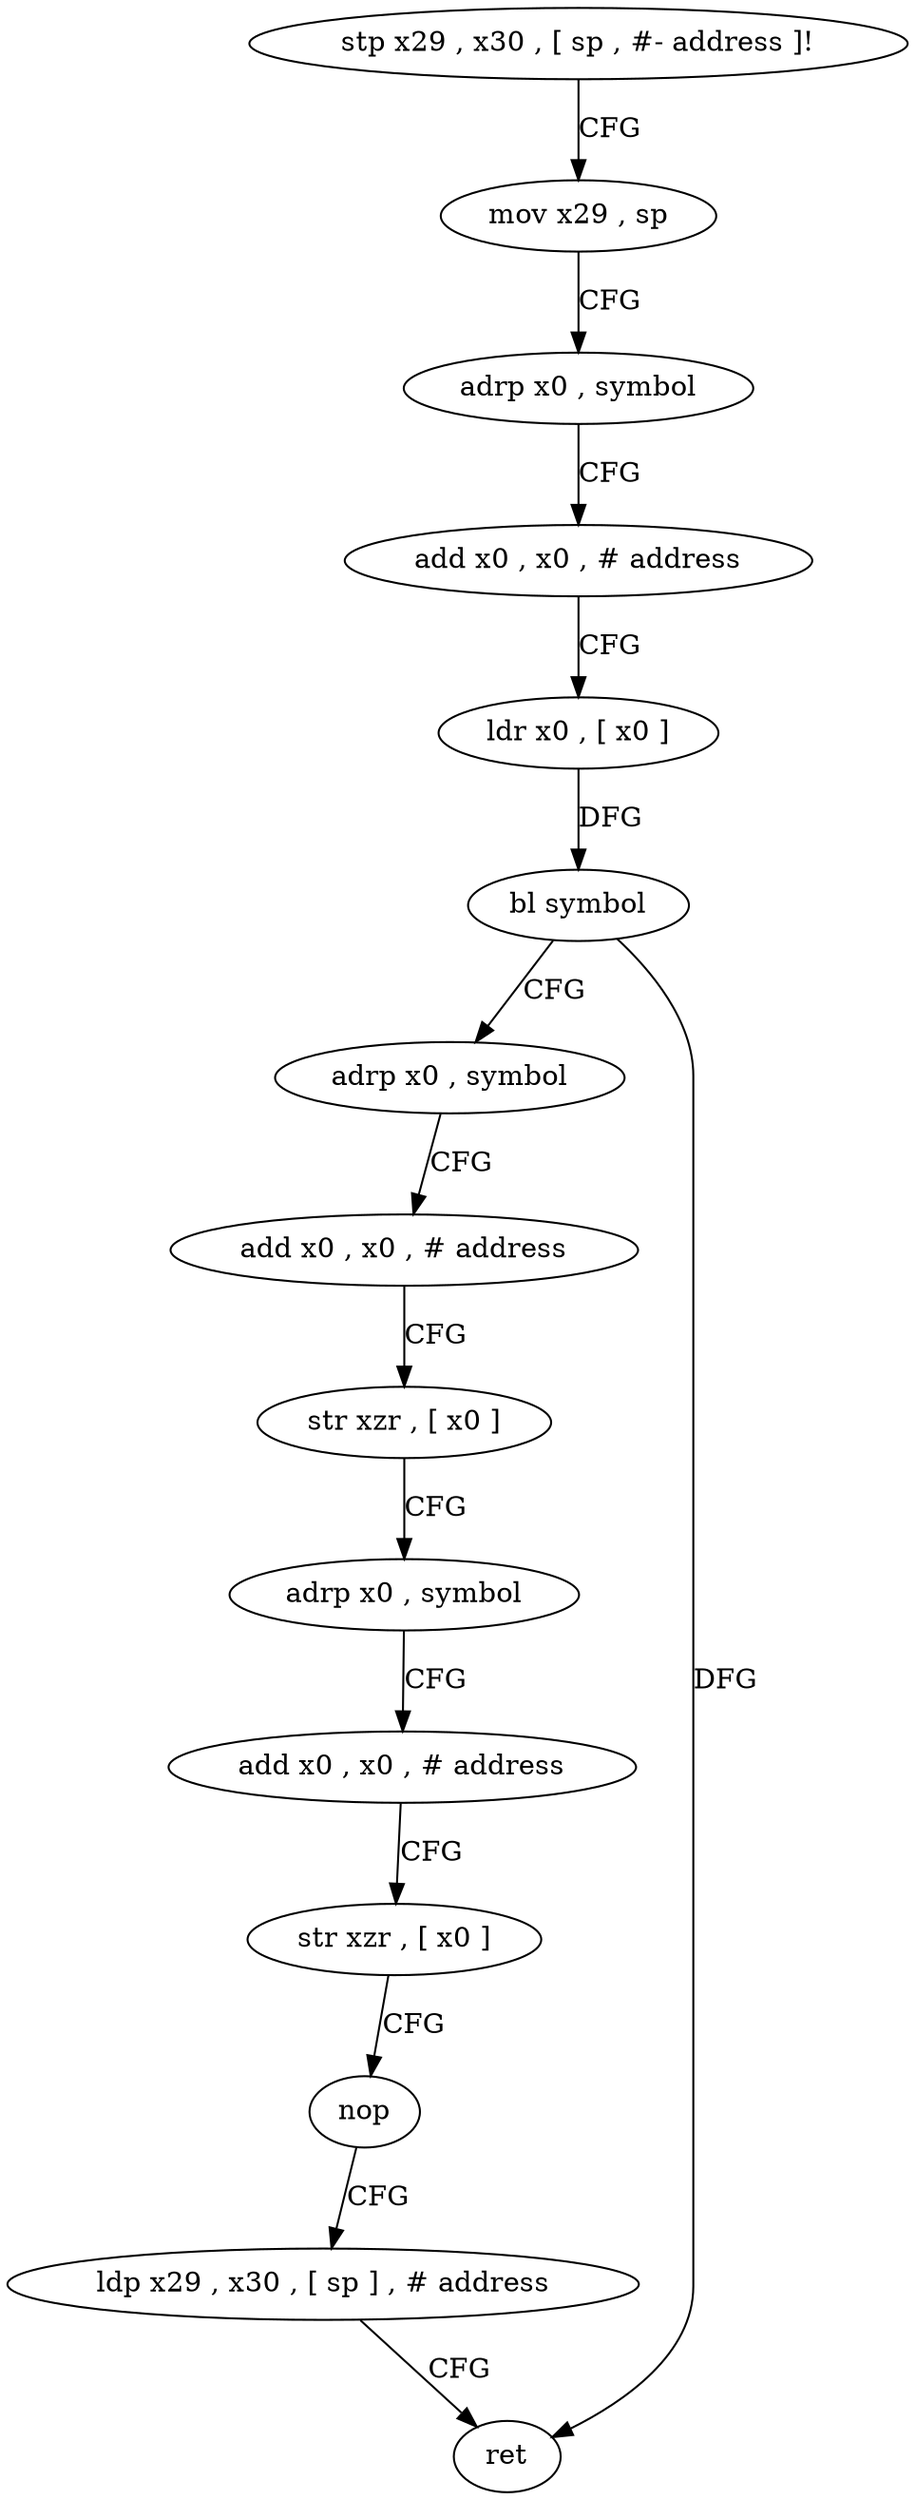 digraph "func" {
"4222232" [label = "stp x29 , x30 , [ sp , #- address ]!" ]
"4222236" [label = "mov x29 , sp" ]
"4222240" [label = "adrp x0 , symbol" ]
"4222244" [label = "add x0 , x0 , # address" ]
"4222248" [label = "ldr x0 , [ x0 ]" ]
"4222252" [label = "bl symbol" ]
"4222256" [label = "adrp x0 , symbol" ]
"4222260" [label = "add x0 , x0 , # address" ]
"4222264" [label = "str xzr , [ x0 ]" ]
"4222268" [label = "adrp x0 , symbol" ]
"4222272" [label = "add x0 , x0 , # address" ]
"4222276" [label = "str xzr , [ x0 ]" ]
"4222280" [label = "nop" ]
"4222284" [label = "ldp x29 , x30 , [ sp ] , # address" ]
"4222288" [label = "ret" ]
"4222232" -> "4222236" [ label = "CFG" ]
"4222236" -> "4222240" [ label = "CFG" ]
"4222240" -> "4222244" [ label = "CFG" ]
"4222244" -> "4222248" [ label = "CFG" ]
"4222248" -> "4222252" [ label = "DFG" ]
"4222252" -> "4222256" [ label = "CFG" ]
"4222252" -> "4222288" [ label = "DFG" ]
"4222256" -> "4222260" [ label = "CFG" ]
"4222260" -> "4222264" [ label = "CFG" ]
"4222264" -> "4222268" [ label = "CFG" ]
"4222268" -> "4222272" [ label = "CFG" ]
"4222272" -> "4222276" [ label = "CFG" ]
"4222276" -> "4222280" [ label = "CFG" ]
"4222280" -> "4222284" [ label = "CFG" ]
"4222284" -> "4222288" [ label = "CFG" ]
}
